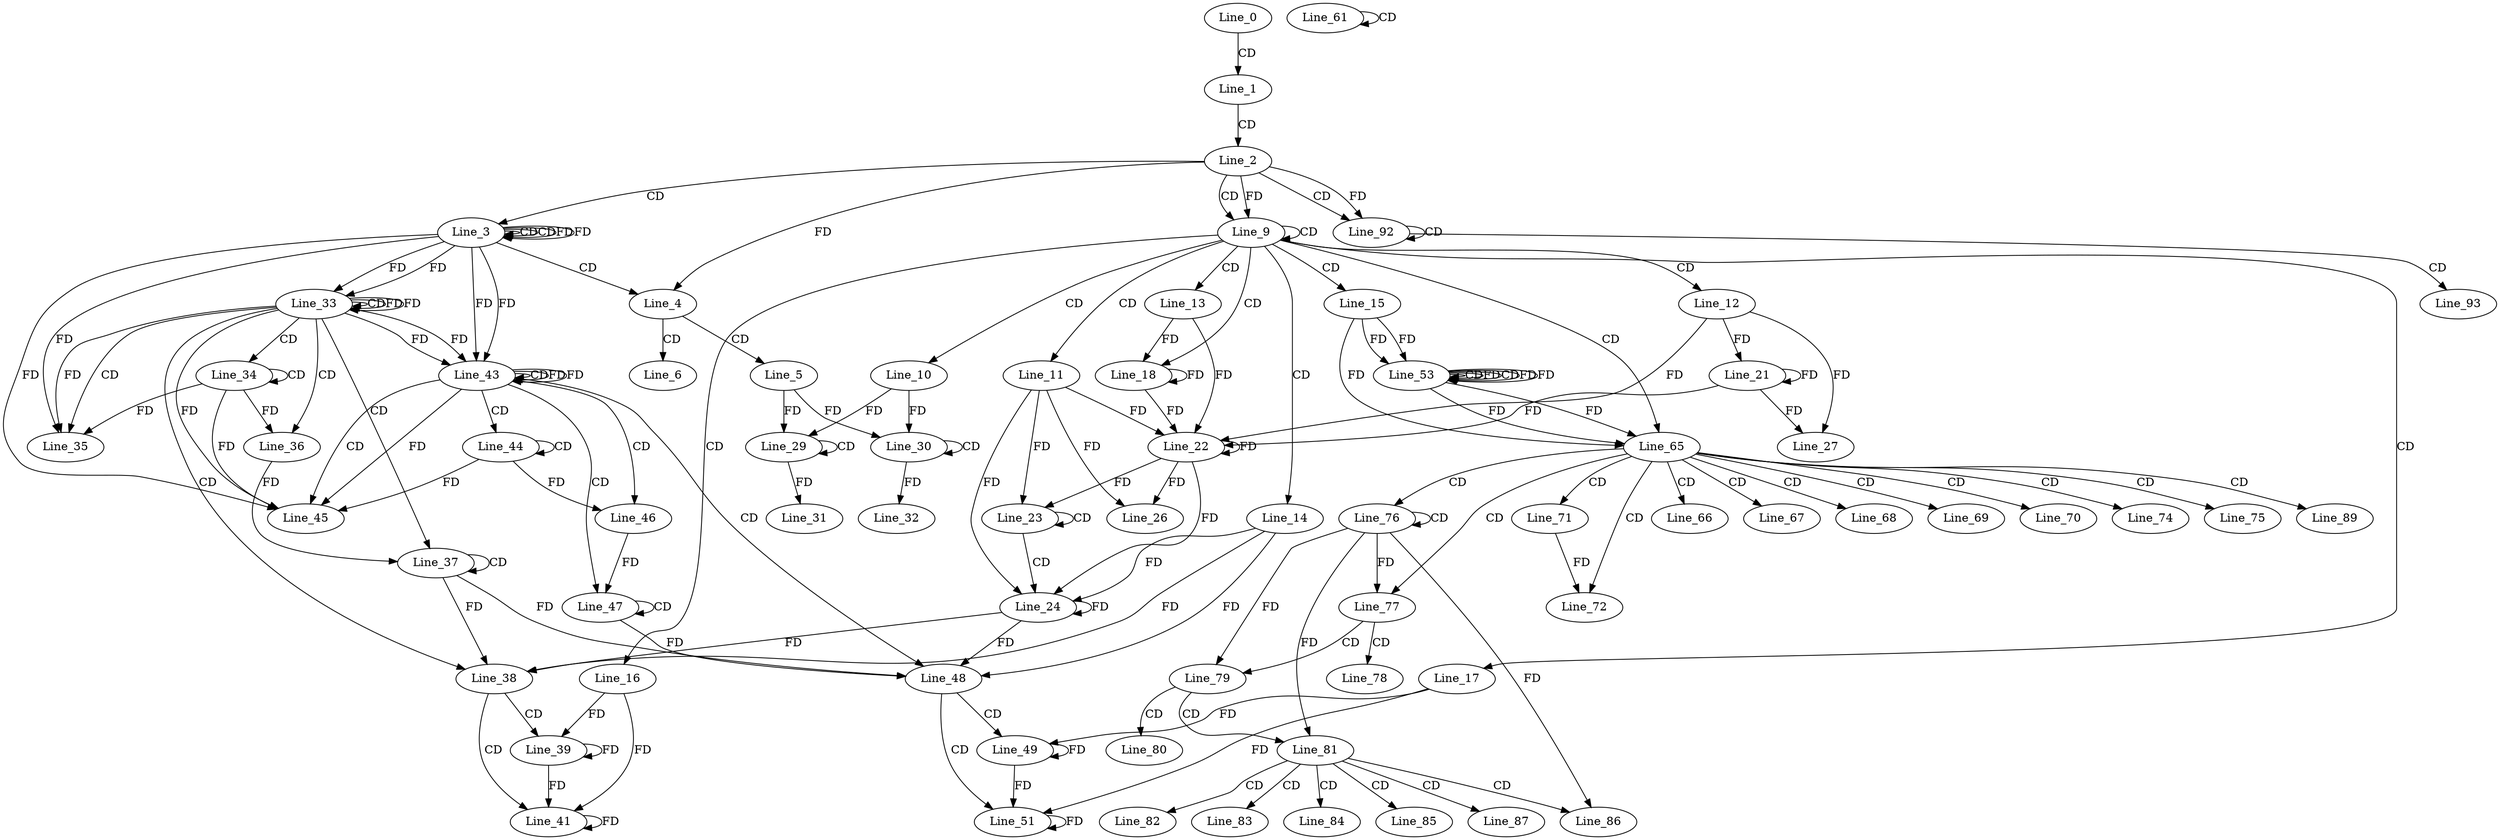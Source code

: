 digraph G {
  Line_0;
  Line_1;
  Line_2;
  Line_3;
  Line_3;
  Line_3;
  Line_4;
  Line_4;
  Line_5;
  Line_6;
  Line_9;
  Line_9;
  Line_10;
  Line_11;
  Line_12;
  Line_13;
  Line_14;
  Line_15;
  Line_16;
  Line_17;
  Line_18;
  Line_21;
  Line_21;
  Line_22;
  Line_22;
  Line_23;
  Line_23;
  Line_24;
  Line_24;
  Line_26;
  Line_27;
  Line_29;
  Line_29;
  Line_30;
  Line_30;
  Line_31;
  Line_32;
  Line_33;
  Line_33;
  Line_33;
  Line_34;
  Line_34;
  Line_35;
  Line_35;
  Line_36;
  Line_36;
  Line_37;
  Line_37;
  Line_38;
  Line_38;
  Line_39;
  Line_41;
  Line_43;
  Line_43;
  Line_43;
  Line_44;
  Line_44;
  Line_45;
  Line_45;
  Line_46;
  Line_46;
  Line_47;
  Line_47;
  Line_48;
  Line_48;
  Line_49;
  Line_51;
  Line_53;
  Line_53;
  Line_53;
  Line_61;
  Line_61;
  Line_65;
  Line_66;
  Line_67;
  Line_68;
  Line_69;
  Line_70;
  Line_71;
  Line_72;
  Line_74;
  Line_75;
  Line_76;
  Line_76;
  Line_77;
  Line_78;
  Line_79;
  Line_80;
  Line_81;
  Line_82;
  Line_83;
  Line_84;
  Line_85;
  Line_86;
  Line_86;
  Line_87;
  Line_89;
  Line_89;
  Line_92;
  Line_92;
  Line_93;
  Line_0 -> Line_1 [ label="CD" ];
  Line_1 -> Line_2 [ label="CD" ];
  Line_2 -> Line_3 [ label="CD" ];
  Line_3 -> Line_3 [ label="CD" ];
  Line_3 -> Line_3 [ label="CD" ];
  Line_3 -> Line_3 [ label="FD" ];
  Line_3 -> Line_4 [ label="CD" ];
  Line_2 -> Line_4 [ label="FD" ];
  Line_4 -> Line_5 [ label="CD" ];
  Line_4 -> Line_6 [ label="CD" ];
  Line_2 -> Line_9 [ label="CD" ];
  Line_9 -> Line_9 [ label="CD" ];
  Line_2 -> Line_9 [ label="FD" ];
  Line_9 -> Line_10 [ label="CD" ];
  Line_9 -> Line_11 [ label="CD" ];
  Line_9 -> Line_12 [ label="CD" ];
  Line_9 -> Line_13 [ label="CD" ];
  Line_9 -> Line_14 [ label="CD" ];
  Line_9 -> Line_15 [ label="CD" ];
  Line_9 -> Line_16 [ label="CD" ];
  Line_9 -> Line_17 [ label="CD" ];
  Line_9 -> Line_18 [ label="CD" ];
  Line_13 -> Line_18 [ label="FD" ];
  Line_18 -> Line_18 [ label="FD" ];
  Line_12 -> Line_21 [ label="FD" ];
  Line_21 -> Line_21 [ label="FD" ];
  Line_11 -> Line_22 [ label="FD" ];
  Line_22 -> Line_22 [ label="FD" ];
  Line_12 -> Line_22 [ label="FD" ];
  Line_21 -> Line_22 [ label="FD" ];
  Line_13 -> Line_22 [ label="FD" ];
  Line_18 -> Line_22 [ label="FD" ];
  Line_23 -> Line_23 [ label="CD" ];
  Line_11 -> Line_23 [ label="FD" ];
  Line_22 -> Line_23 [ label="FD" ];
  Line_23 -> Line_24 [ label="CD" ];
  Line_24 -> Line_24 [ label="FD" ];
  Line_14 -> Line_24 [ label="FD" ];
  Line_11 -> Line_24 [ label="FD" ];
  Line_22 -> Line_24 [ label="FD" ];
  Line_11 -> Line_26 [ label="FD" ];
  Line_22 -> Line_26 [ label="FD" ];
  Line_12 -> Line_27 [ label="FD" ];
  Line_21 -> Line_27 [ label="FD" ];
  Line_29 -> Line_29 [ label="CD" ];
  Line_5 -> Line_29 [ label="FD" ];
  Line_10 -> Line_29 [ label="FD" ];
  Line_30 -> Line_30 [ label="CD" ];
  Line_5 -> Line_30 [ label="FD" ];
  Line_10 -> Line_30 [ label="FD" ];
  Line_29 -> Line_31 [ label="FD" ];
  Line_30 -> Line_32 [ label="FD" ];
  Line_3 -> Line_33 [ label="FD" ];
  Line_33 -> Line_33 [ label="CD" ];
  Line_33 -> Line_33 [ label="FD" ];
  Line_3 -> Line_33 [ label="FD" ];
  Line_33 -> Line_34 [ label="CD" ];
  Line_34 -> Line_34 [ label="CD" ];
  Line_33 -> Line_35 [ label="CD" ];
  Line_34 -> Line_35 [ label="FD" ];
  Line_33 -> Line_35 [ label="FD" ];
  Line_3 -> Line_35 [ label="FD" ];
  Line_33 -> Line_36 [ label="CD" ];
  Line_34 -> Line_36 [ label="FD" ];
  Line_33 -> Line_37 [ label="CD" ];
  Line_37 -> Line_37 [ label="CD" ];
  Line_36 -> Line_37 [ label="FD" ];
  Line_33 -> Line_38 [ label="CD" ];
  Line_37 -> Line_38 [ label="FD" ];
  Line_24 -> Line_38 [ label="FD" ];
  Line_14 -> Line_38 [ label="FD" ];
  Line_38 -> Line_39 [ label="CD" ];
  Line_39 -> Line_39 [ label="FD" ];
  Line_16 -> Line_39 [ label="FD" ];
  Line_38 -> Line_41 [ label="CD" ];
  Line_39 -> Line_41 [ label="FD" ];
  Line_41 -> Line_41 [ label="FD" ];
  Line_16 -> Line_41 [ label="FD" ];
  Line_33 -> Line_43 [ label="FD" ];
  Line_3 -> Line_43 [ label="FD" ];
  Line_43 -> Line_43 [ label="CD" ];
  Line_43 -> Line_43 [ label="FD" ];
  Line_33 -> Line_43 [ label="FD" ];
  Line_3 -> Line_43 [ label="FD" ];
  Line_43 -> Line_44 [ label="CD" ];
  Line_44 -> Line_44 [ label="CD" ];
  Line_43 -> Line_45 [ label="CD" ];
  Line_44 -> Line_45 [ label="FD" ];
  Line_34 -> Line_45 [ label="FD" ];
  Line_43 -> Line_45 [ label="FD" ];
  Line_33 -> Line_45 [ label="FD" ];
  Line_3 -> Line_45 [ label="FD" ];
  Line_43 -> Line_46 [ label="CD" ];
  Line_44 -> Line_46 [ label="FD" ];
  Line_43 -> Line_47 [ label="CD" ];
  Line_47 -> Line_47 [ label="CD" ];
  Line_46 -> Line_47 [ label="FD" ];
  Line_43 -> Line_48 [ label="CD" ];
  Line_47 -> Line_48 [ label="FD" ];
  Line_37 -> Line_48 [ label="FD" ];
  Line_24 -> Line_48 [ label="FD" ];
  Line_14 -> Line_48 [ label="FD" ];
  Line_48 -> Line_49 [ label="CD" ];
  Line_49 -> Line_49 [ label="FD" ];
  Line_17 -> Line_49 [ label="FD" ];
  Line_48 -> Line_51 [ label="CD" ];
  Line_49 -> Line_51 [ label="FD" ];
  Line_51 -> Line_51 [ label="FD" ];
  Line_17 -> Line_51 [ label="FD" ];
  Line_53 -> Line_53 [ label="CD" ];
  Line_15 -> Line_53 [ label="FD" ];
  Line_53 -> Line_53 [ label="FD" ];
  Line_53 -> Line_53 [ label="CD" ];
  Line_15 -> Line_53 [ label="FD" ];
  Line_53 -> Line_53 [ label="FD" ];
  Line_53 -> Line_53 [ label="FD" ];
  Line_61 -> Line_61 [ label="CD" ];
  Line_9 -> Line_65 [ label="CD" ];
  Line_15 -> Line_65 [ label="FD" ];
  Line_53 -> Line_65 [ label="FD" ];
  Line_53 -> Line_65 [ label="FD" ];
  Line_65 -> Line_66 [ label="CD" ];
  Line_65 -> Line_67 [ label="CD" ];
  Line_65 -> Line_68 [ label="CD" ];
  Line_65 -> Line_69 [ label="CD" ];
  Line_65 -> Line_70 [ label="CD" ];
  Line_65 -> Line_71 [ label="CD" ];
  Line_65 -> Line_72 [ label="CD" ];
  Line_71 -> Line_72 [ label="FD" ];
  Line_65 -> Line_74 [ label="CD" ];
  Line_65 -> Line_75 [ label="CD" ];
  Line_65 -> Line_76 [ label="CD" ];
  Line_76 -> Line_76 [ label="CD" ];
  Line_65 -> Line_77 [ label="CD" ];
  Line_76 -> Line_77 [ label="FD" ];
  Line_77 -> Line_78 [ label="CD" ];
  Line_77 -> Line_79 [ label="CD" ];
  Line_76 -> Line_79 [ label="FD" ];
  Line_79 -> Line_80 [ label="CD" ];
  Line_79 -> Line_81 [ label="CD" ];
  Line_76 -> Line_81 [ label="FD" ];
  Line_81 -> Line_82 [ label="CD" ];
  Line_81 -> Line_83 [ label="CD" ];
  Line_81 -> Line_84 [ label="CD" ];
  Line_81 -> Line_85 [ label="CD" ];
  Line_81 -> Line_86 [ label="CD" ];
  Line_76 -> Line_86 [ label="FD" ];
  Line_81 -> Line_87 [ label="CD" ];
  Line_65 -> Line_89 [ label="CD" ];
  Line_2 -> Line_92 [ label="CD" ];
  Line_92 -> Line_92 [ label="CD" ];
  Line_2 -> Line_92 [ label="FD" ];
  Line_92 -> Line_93 [ label="CD" ];
  Line_3 -> Line_3 [ label="FD" ];
  Line_33 -> Line_33 [ label="FD" ];
  Line_43 -> Line_43 [ label="FD" ];
}
